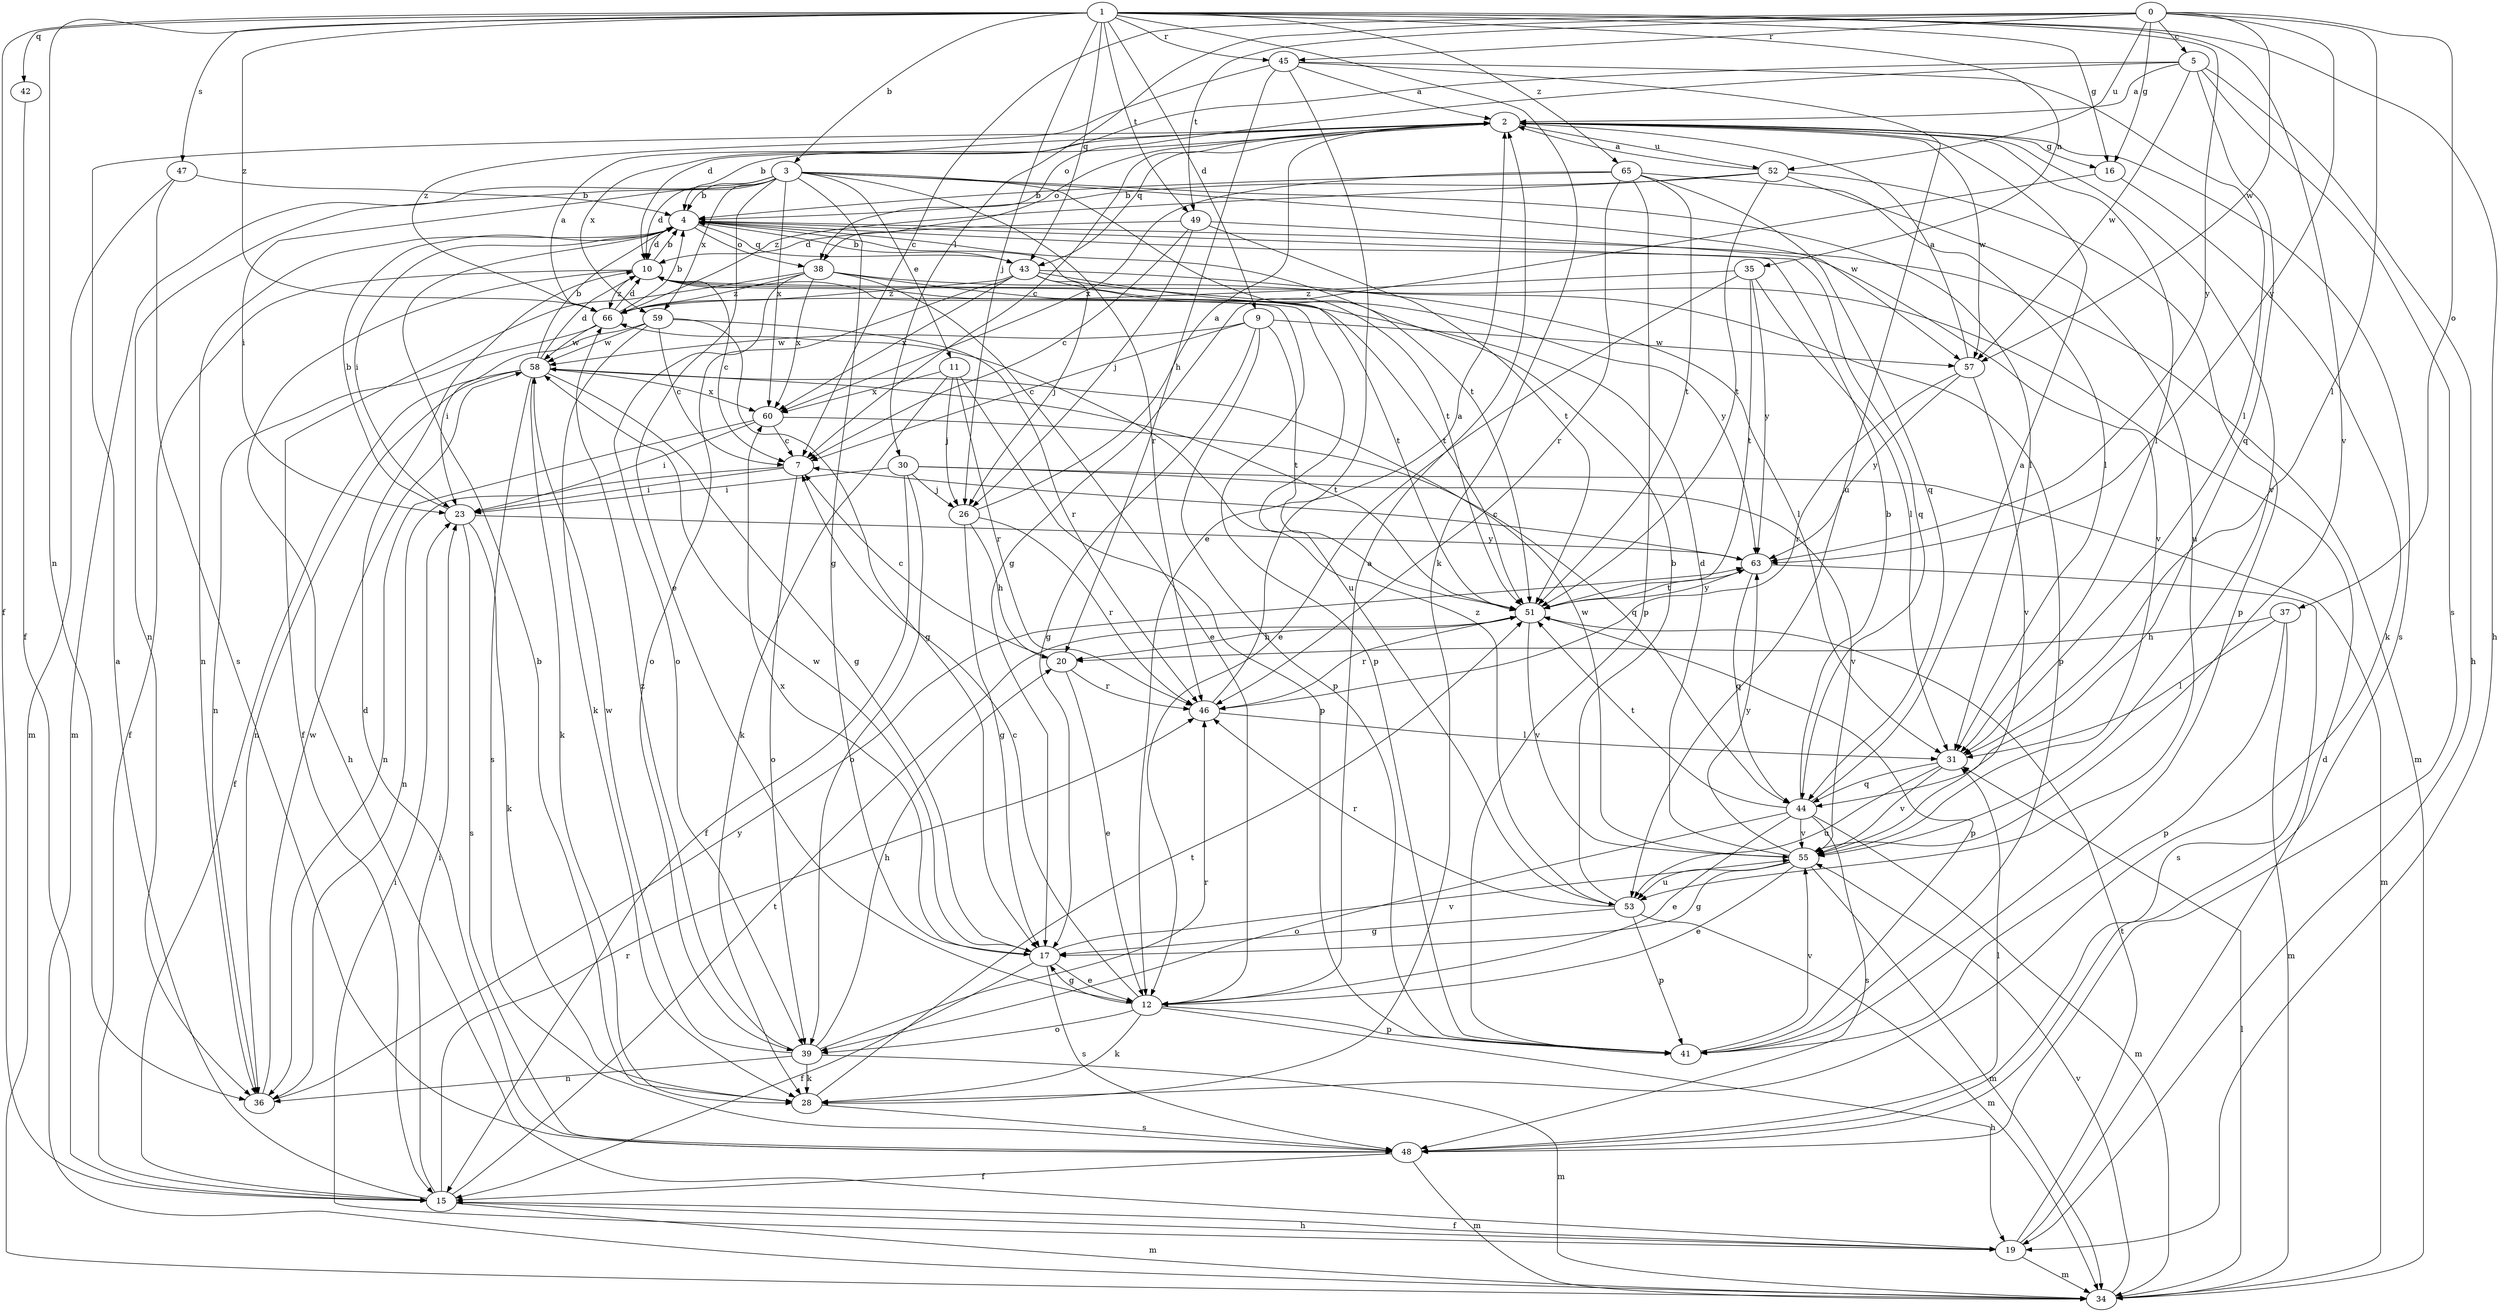 strict digraph  {
0;
1;
2;
3;
4;
5;
7;
9;
10;
11;
12;
15;
16;
17;
19;
20;
23;
26;
28;
30;
31;
34;
35;
36;
37;
38;
39;
41;
42;
43;
44;
45;
46;
47;
48;
49;
51;
52;
53;
55;
57;
58;
59;
60;
63;
65;
66;
0 -> 5  [label=c];
0 -> 7  [label=c];
0 -> 16  [label=g];
0 -> 30  [label=l];
0 -> 31  [label=l];
0 -> 37  [label=o];
0 -> 45  [label=r];
0 -> 49  [label=t];
0 -> 52  [label=u];
0 -> 57  [label=w];
0 -> 63  [label=y];
1 -> 3  [label=b];
1 -> 9  [label=d];
1 -> 15  [label=f];
1 -> 16  [label=g];
1 -> 19  [label=h];
1 -> 26  [label=j];
1 -> 28  [label=k];
1 -> 35  [label=n];
1 -> 36  [label=n];
1 -> 42  [label=q];
1 -> 43  [label=q];
1 -> 45  [label=r];
1 -> 47  [label=s];
1 -> 49  [label=t];
1 -> 55  [label=v];
1 -> 63  [label=y];
1 -> 65  [label=z];
1 -> 66  [label=z];
2 -> 4  [label=b];
2 -> 7  [label=c];
2 -> 16  [label=g];
2 -> 31  [label=l];
2 -> 38  [label=o];
2 -> 43  [label=q];
2 -> 48  [label=s];
2 -> 52  [label=u];
2 -> 55  [label=v];
2 -> 57  [label=w];
2 -> 59  [label=x];
3 -> 4  [label=b];
3 -> 10  [label=d];
3 -> 11  [label=e];
3 -> 12  [label=e];
3 -> 17  [label=g];
3 -> 23  [label=i];
3 -> 31  [label=l];
3 -> 34  [label=m];
3 -> 36  [label=n];
3 -> 46  [label=r];
3 -> 51  [label=t];
3 -> 57  [label=w];
3 -> 59  [label=x];
3 -> 60  [label=x];
4 -> 10  [label=d];
4 -> 23  [label=i];
4 -> 34  [label=m];
4 -> 36  [label=n];
4 -> 38  [label=o];
4 -> 43  [label=q];
4 -> 44  [label=q];
4 -> 51  [label=t];
5 -> 2  [label=a];
5 -> 10  [label=d];
5 -> 19  [label=h];
5 -> 38  [label=o];
5 -> 44  [label=q];
5 -> 48  [label=s];
5 -> 57  [label=w];
7 -> 23  [label=i];
7 -> 36  [label=n];
7 -> 39  [label=o];
9 -> 7  [label=c];
9 -> 17  [label=g];
9 -> 41  [label=p];
9 -> 51  [label=t];
9 -> 57  [label=w];
9 -> 58  [label=w];
10 -> 4  [label=b];
10 -> 7  [label=c];
10 -> 15  [label=f];
10 -> 19  [label=h];
10 -> 41  [label=p];
10 -> 53  [label=u];
10 -> 66  [label=z];
11 -> 26  [label=j];
11 -> 28  [label=k];
11 -> 41  [label=p];
11 -> 46  [label=r];
11 -> 60  [label=x];
12 -> 2  [label=a];
12 -> 7  [label=c];
12 -> 17  [label=g];
12 -> 19  [label=h];
12 -> 28  [label=k];
12 -> 39  [label=o];
12 -> 41  [label=p];
15 -> 2  [label=a];
15 -> 19  [label=h];
15 -> 23  [label=i];
15 -> 34  [label=m];
15 -> 46  [label=r];
15 -> 51  [label=t];
16 -> 17  [label=g];
16 -> 28  [label=k];
17 -> 12  [label=e];
17 -> 15  [label=f];
17 -> 48  [label=s];
17 -> 55  [label=v];
17 -> 58  [label=w];
17 -> 60  [label=x];
19 -> 10  [label=d];
19 -> 15  [label=f];
19 -> 23  [label=i];
19 -> 34  [label=m];
19 -> 51  [label=t];
20 -> 7  [label=c];
20 -> 12  [label=e];
20 -> 46  [label=r];
23 -> 4  [label=b];
23 -> 28  [label=k];
23 -> 48  [label=s];
23 -> 63  [label=y];
26 -> 2  [label=a];
26 -> 17  [label=g];
26 -> 20  [label=h];
26 -> 46  [label=r];
28 -> 4  [label=b];
28 -> 48  [label=s];
28 -> 51  [label=t];
30 -> 15  [label=f];
30 -> 23  [label=i];
30 -> 26  [label=j];
30 -> 34  [label=m];
30 -> 39  [label=o];
30 -> 55  [label=v];
31 -> 44  [label=q];
31 -> 53  [label=u];
31 -> 55  [label=v];
34 -> 31  [label=l];
34 -> 55  [label=v];
35 -> 12  [label=e];
35 -> 31  [label=l];
35 -> 51  [label=t];
35 -> 63  [label=y];
35 -> 66  [label=z];
36 -> 58  [label=w];
36 -> 63  [label=y];
37 -> 20  [label=h];
37 -> 31  [label=l];
37 -> 34  [label=m];
37 -> 41  [label=p];
38 -> 12  [label=e];
38 -> 15  [label=f];
38 -> 39  [label=o];
38 -> 41  [label=p];
38 -> 51  [label=t];
38 -> 60  [label=x];
38 -> 66  [label=z];
39 -> 20  [label=h];
39 -> 28  [label=k];
39 -> 34  [label=m];
39 -> 36  [label=n];
39 -> 46  [label=r];
39 -> 58  [label=w];
39 -> 66  [label=z];
41 -> 55  [label=v];
42 -> 15  [label=f];
43 -> 4  [label=b];
43 -> 26  [label=j];
43 -> 31  [label=l];
43 -> 39  [label=o];
43 -> 51  [label=t];
43 -> 60  [label=x];
43 -> 63  [label=y];
43 -> 66  [label=z];
44 -> 2  [label=a];
44 -> 4  [label=b];
44 -> 12  [label=e];
44 -> 34  [label=m];
44 -> 39  [label=o];
44 -> 48  [label=s];
44 -> 51  [label=t];
44 -> 55  [label=v];
45 -> 2  [label=a];
45 -> 12  [label=e];
45 -> 20  [label=h];
45 -> 31  [label=l];
45 -> 53  [label=u];
45 -> 66  [label=z];
46 -> 2  [label=a];
46 -> 31  [label=l];
47 -> 4  [label=b];
47 -> 34  [label=m];
47 -> 48  [label=s];
48 -> 10  [label=d];
48 -> 15  [label=f];
48 -> 31  [label=l];
48 -> 34  [label=m];
49 -> 7  [label=c];
49 -> 10  [label=d];
49 -> 26  [label=j];
49 -> 51  [label=t];
49 -> 55  [label=v];
51 -> 20  [label=h];
51 -> 41  [label=p];
51 -> 46  [label=r];
51 -> 55  [label=v];
51 -> 63  [label=y];
52 -> 2  [label=a];
52 -> 4  [label=b];
52 -> 41  [label=p];
52 -> 51  [label=t];
52 -> 53  [label=u];
52 -> 66  [label=z];
53 -> 4  [label=b];
53 -> 17  [label=g];
53 -> 34  [label=m];
53 -> 41  [label=p];
53 -> 46  [label=r];
53 -> 66  [label=z];
55 -> 10  [label=d];
55 -> 12  [label=e];
55 -> 17  [label=g];
55 -> 34  [label=m];
55 -> 53  [label=u];
55 -> 58  [label=w];
55 -> 63  [label=y];
57 -> 2  [label=a];
57 -> 46  [label=r];
57 -> 55  [label=v];
57 -> 63  [label=y];
58 -> 4  [label=b];
58 -> 10  [label=d];
58 -> 15  [label=f];
58 -> 17  [label=g];
58 -> 28  [label=k];
58 -> 36  [label=n];
58 -> 48  [label=s];
58 -> 51  [label=t];
58 -> 60  [label=x];
59 -> 7  [label=c];
59 -> 17  [label=g];
59 -> 23  [label=i];
59 -> 28  [label=k];
59 -> 46  [label=r];
59 -> 58  [label=w];
60 -> 7  [label=c];
60 -> 23  [label=i];
60 -> 36  [label=n];
60 -> 44  [label=q];
63 -> 7  [label=c];
63 -> 44  [label=q];
63 -> 48  [label=s];
63 -> 51  [label=t];
65 -> 4  [label=b];
65 -> 31  [label=l];
65 -> 41  [label=p];
65 -> 44  [label=q];
65 -> 46  [label=r];
65 -> 51  [label=t];
65 -> 60  [label=x];
66 -> 2  [label=a];
66 -> 4  [label=b];
66 -> 10  [label=d];
66 -> 36  [label=n];
66 -> 58  [label=w];
}
